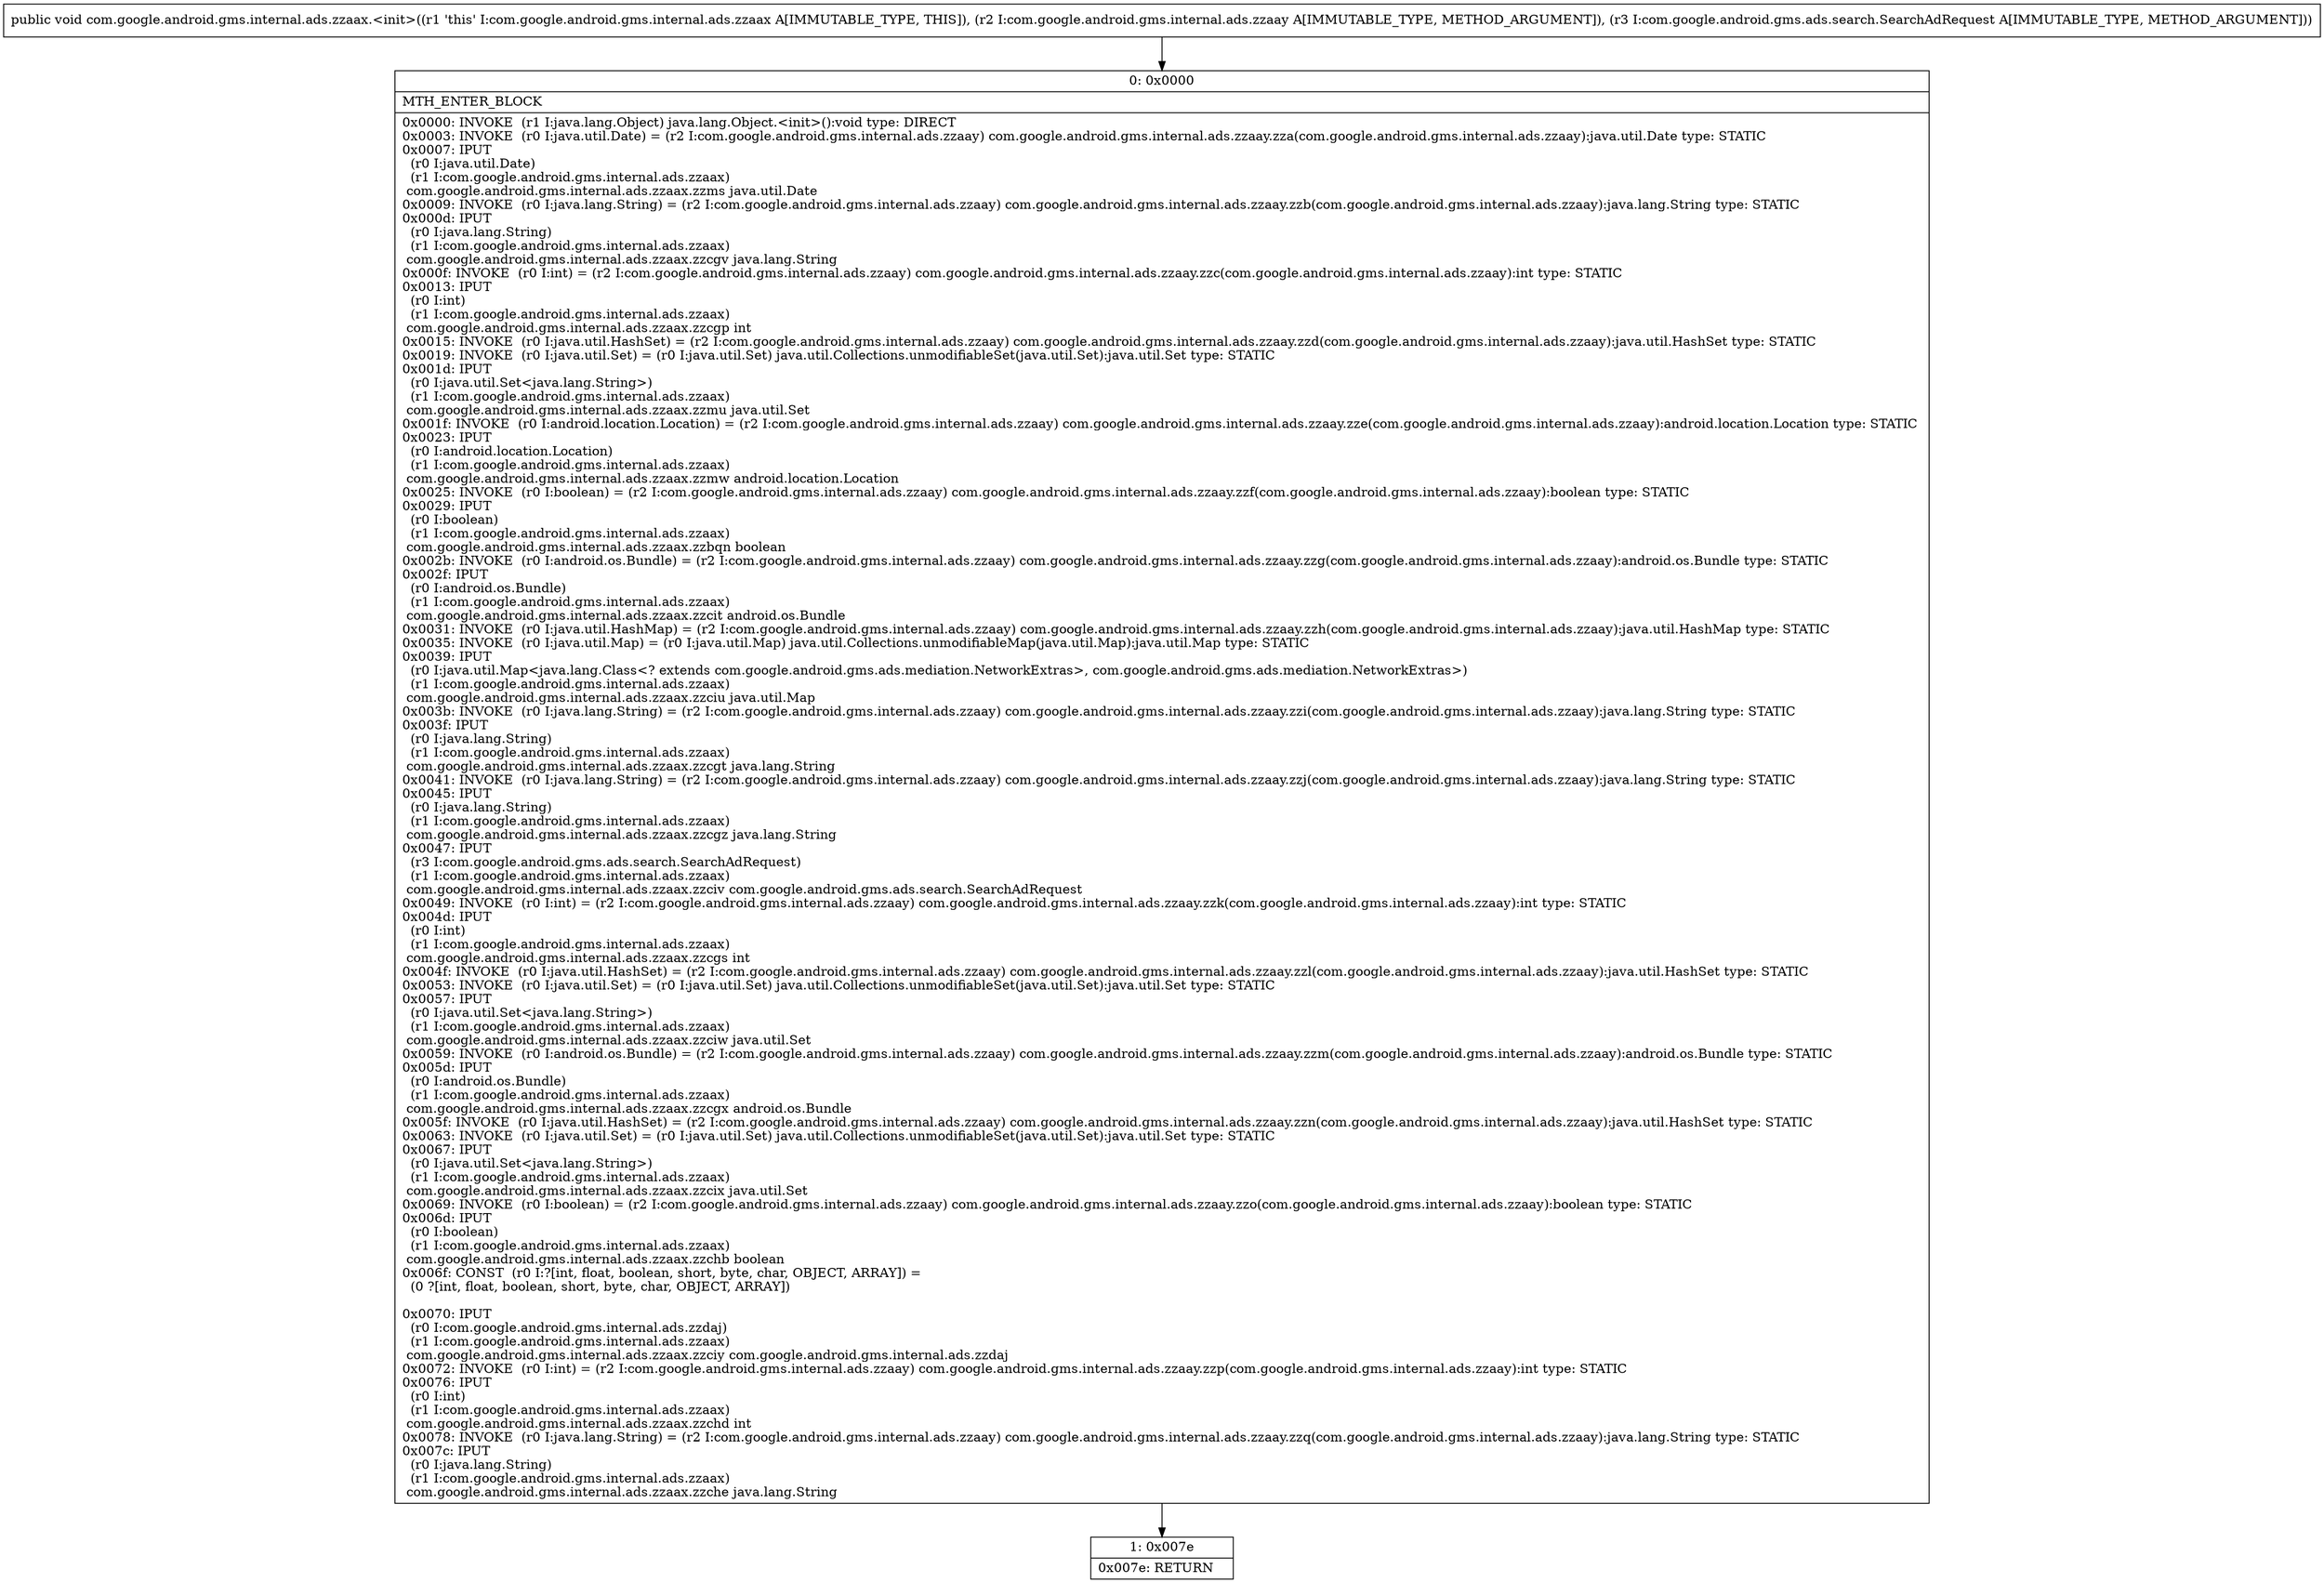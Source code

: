 digraph "CFG forcom.google.android.gms.internal.ads.zzaax.\<init\>(Lcom\/google\/android\/gms\/internal\/ads\/zzaay;Lcom\/google\/android\/gms\/ads\/search\/SearchAdRequest;)V" {
Node_0 [shape=record,label="{0\:\ 0x0000|MTH_ENTER_BLOCK\l|0x0000: INVOKE  (r1 I:java.lang.Object) java.lang.Object.\<init\>():void type: DIRECT \l0x0003: INVOKE  (r0 I:java.util.Date) = (r2 I:com.google.android.gms.internal.ads.zzaay) com.google.android.gms.internal.ads.zzaay.zza(com.google.android.gms.internal.ads.zzaay):java.util.Date type: STATIC \l0x0007: IPUT  \l  (r0 I:java.util.Date)\l  (r1 I:com.google.android.gms.internal.ads.zzaax)\l com.google.android.gms.internal.ads.zzaax.zzms java.util.Date \l0x0009: INVOKE  (r0 I:java.lang.String) = (r2 I:com.google.android.gms.internal.ads.zzaay) com.google.android.gms.internal.ads.zzaay.zzb(com.google.android.gms.internal.ads.zzaay):java.lang.String type: STATIC \l0x000d: IPUT  \l  (r0 I:java.lang.String)\l  (r1 I:com.google.android.gms.internal.ads.zzaax)\l com.google.android.gms.internal.ads.zzaax.zzcgv java.lang.String \l0x000f: INVOKE  (r0 I:int) = (r2 I:com.google.android.gms.internal.ads.zzaay) com.google.android.gms.internal.ads.zzaay.zzc(com.google.android.gms.internal.ads.zzaay):int type: STATIC \l0x0013: IPUT  \l  (r0 I:int)\l  (r1 I:com.google.android.gms.internal.ads.zzaax)\l com.google.android.gms.internal.ads.zzaax.zzcgp int \l0x0015: INVOKE  (r0 I:java.util.HashSet) = (r2 I:com.google.android.gms.internal.ads.zzaay) com.google.android.gms.internal.ads.zzaay.zzd(com.google.android.gms.internal.ads.zzaay):java.util.HashSet type: STATIC \l0x0019: INVOKE  (r0 I:java.util.Set) = (r0 I:java.util.Set) java.util.Collections.unmodifiableSet(java.util.Set):java.util.Set type: STATIC \l0x001d: IPUT  \l  (r0 I:java.util.Set\<java.lang.String\>)\l  (r1 I:com.google.android.gms.internal.ads.zzaax)\l com.google.android.gms.internal.ads.zzaax.zzmu java.util.Set \l0x001f: INVOKE  (r0 I:android.location.Location) = (r2 I:com.google.android.gms.internal.ads.zzaay) com.google.android.gms.internal.ads.zzaay.zze(com.google.android.gms.internal.ads.zzaay):android.location.Location type: STATIC \l0x0023: IPUT  \l  (r0 I:android.location.Location)\l  (r1 I:com.google.android.gms.internal.ads.zzaax)\l com.google.android.gms.internal.ads.zzaax.zzmw android.location.Location \l0x0025: INVOKE  (r0 I:boolean) = (r2 I:com.google.android.gms.internal.ads.zzaay) com.google.android.gms.internal.ads.zzaay.zzf(com.google.android.gms.internal.ads.zzaay):boolean type: STATIC \l0x0029: IPUT  \l  (r0 I:boolean)\l  (r1 I:com.google.android.gms.internal.ads.zzaax)\l com.google.android.gms.internal.ads.zzaax.zzbqn boolean \l0x002b: INVOKE  (r0 I:android.os.Bundle) = (r2 I:com.google.android.gms.internal.ads.zzaay) com.google.android.gms.internal.ads.zzaay.zzg(com.google.android.gms.internal.ads.zzaay):android.os.Bundle type: STATIC \l0x002f: IPUT  \l  (r0 I:android.os.Bundle)\l  (r1 I:com.google.android.gms.internal.ads.zzaax)\l com.google.android.gms.internal.ads.zzaax.zzcit android.os.Bundle \l0x0031: INVOKE  (r0 I:java.util.HashMap) = (r2 I:com.google.android.gms.internal.ads.zzaay) com.google.android.gms.internal.ads.zzaay.zzh(com.google.android.gms.internal.ads.zzaay):java.util.HashMap type: STATIC \l0x0035: INVOKE  (r0 I:java.util.Map) = (r0 I:java.util.Map) java.util.Collections.unmodifiableMap(java.util.Map):java.util.Map type: STATIC \l0x0039: IPUT  \l  (r0 I:java.util.Map\<java.lang.Class\<? extends com.google.android.gms.ads.mediation.NetworkExtras\>, com.google.android.gms.ads.mediation.NetworkExtras\>)\l  (r1 I:com.google.android.gms.internal.ads.zzaax)\l com.google.android.gms.internal.ads.zzaax.zzciu java.util.Map \l0x003b: INVOKE  (r0 I:java.lang.String) = (r2 I:com.google.android.gms.internal.ads.zzaay) com.google.android.gms.internal.ads.zzaay.zzi(com.google.android.gms.internal.ads.zzaay):java.lang.String type: STATIC \l0x003f: IPUT  \l  (r0 I:java.lang.String)\l  (r1 I:com.google.android.gms.internal.ads.zzaax)\l com.google.android.gms.internal.ads.zzaax.zzcgt java.lang.String \l0x0041: INVOKE  (r0 I:java.lang.String) = (r2 I:com.google.android.gms.internal.ads.zzaay) com.google.android.gms.internal.ads.zzaay.zzj(com.google.android.gms.internal.ads.zzaay):java.lang.String type: STATIC \l0x0045: IPUT  \l  (r0 I:java.lang.String)\l  (r1 I:com.google.android.gms.internal.ads.zzaax)\l com.google.android.gms.internal.ads.zzaax.zzcgz java.lang.String \l0x0047: IPUT  \l  (r3 I:com.google.android.gms.ads.search.SearchAdRequest)\l  (r1 I:com.google.android.gms.internal.ads.zzaax)\l com.google.android.gms.internal.ads.zzaax.zzciv com.google.android.gms.ads.search.SearchAdRequest \l0x0049: INVOKE  (r0 I:int) = (r2 I:com.google.android.gms.internal.ads.zzaay) com.google.android.gms.internal.ads.zzaay.zzk(com.google.android.gms.internal.ads.zzaay):int type: STATIC \l0x004d: IPUT  \l  (r0 I:int)\l  (r1 I:com.google.android.gms.internal.ads.zzaax)\l com.google.android.gms.internal.ads.zzaax.zzcgs int \l0x004f: INVOKE  (r0 I:java.util.HashSet) = (r2 I:com.google.android.gms.internal.ads.zzaay) com.google.android.gms.internal.ads.zzaay.zzl(com.google.android.gms.internal.ads.zzaay):java.util.HashSet type: STATIC \l0x0053: INVOKE  (r0 I:java.util.Set) = (r0 I:java.util.Set) java.util.Collections.unmodifiableSet(java.util.Set):java.util.Set type: STATIC \l0x0057: IPUT  \l  (r0 I:java.util.Set\<java.lang.String\>)\l  (r1 I:com.google.android.gms.internal.ads.zzaax)\l com.google.android.gms.internal.ads.zzaax.zzciw java.util.Set \l0x0059: INVOKE  (r0 I:android.os.Bundle) = (r2 I:com.google.android.gms.internal.ads.zzaay) com.google.android.gms.internal.ads.zzaay.zzm(com.google.android.gms.internal.ads.zzaay):android.os.Bundle type: STATIC \l0x005d: IPUT  \l  (r0 I:android.os.Bundle)\l  (r1 I:com.google.android.gms.internal.ads.zzaax)\l com.google.android.gms.internal.ads.zzaax.zzcgx android.os.Bundle \l0x005f: INVOKE  (r0 I:java.util.HashSet) = (r2 I:com.google.android.gms.internal.ads.zzaay) com.google.android.gms.internal.ads.zzaay.zzn(com.google.android.gms.internal.ads.zzaay):java.util.HashSet type: STATIC \l0x0063: INVOKE  (r0 I:java.util.Set) = (r0 I:java.util.Set) java.util.Collections.unmodifiableSet(java.util.Set):java.util.Set type: STATIC \l0x0067: IPUT  \l  (r0 I:java.util.Set\<java.lang.String\>)\l  (r1 I:com.google.android.gms.internal.ads.zzaax)\l com.google.android.gms.internal.ads.zzaax.zzcix java.util.Set \l0x0069: INVOKE  (r0 I:boolean) = (r2 I:com.google.android.gms.internal.ads.zzaay) com.google.android.gms.internal.ads.zzaay.zzo(com.google.android.gms.internal.ads.zzaay):boolean type: STATIC \l0x006d: IPUT  \l  (r0 I:boolean)\l  (r1 I:com.google.android.gms.internal.ads.zzaax)\l com.google.android.gms.internal.ads.zzaax.zzchb boolean \l0x006f: CONST  (r0 I:?[int, float, boolean, short, byte, char, OBJECT, ARRAY]) = \l  (0 ?[int, float, boolean, short, byte, char, OBJECT, ARRAY])\l \l0x0070: IPUT  \l  (r0 I:com.google.android.gms.internal.ads.zzdaj)\l  (r1 I:com.google.android.gms.internal.ads.zzaax)\l com.google.android.gms.internal.ads.zzaax.zzciy com.google.android.gms.internal.ads.zzdaj \l0x0072: INVOKE  (r0 I:int) = (r2 I:com.google.android.gms.internal.ads.zzaay) com.google.android.gms.internal.ads.zzaay.zzp(com.google.android.gms.internal.ads.zzaay):int type: STATIC \l0x0076: IPUT  \l  (r0 I:int)\l  (r1 I:com.google.android.gms.internal.ads.zzaax)\l com.google.android.gms.internal.ads.zzaax.zzchd int \l0x0078: INVOKE  (r0 I:java.lang.String) = (r2 I:com.google.android.gms.internal.ads.zzaay) com.google.android.gms.internal.ads.zzaay.zzq(com.google.android.gms.internal.ads.zzaay):java.lang.String type: STATIC \l0x007c: IPUT  \l  (r0 I:java.lang.String)\l  (r1 I:com.google.android.gms.internal.ads.zzaax)\l com.google.android.gms.internal.ads.zzaax.zzche java.lang.String \l}"];
Node_1 [shape=record,label="{1\:\ 0x007e|0x007e: RETURN   \l}"];
MethodNode[shape=record,label="{public void com.google.android.gms.internal.ads.zzaax.\<init\>((r1 'this' I:com.google.android.gms.internal.ads.zzaax A[IMMUTABLE_TYPE, THIS]), (r2 I:com.google.android.gms.internal.ads.zzaay A[IMMUTABLE_TYPE, METHOD_ARGUMENT]), (r3 I:com.google.android.gms.ads.search.SearchAdRequest A[IMMUTABLE_TYPE, METHOD_ARGUMENT])) }"];
MethodNode -> Node_0;
Node_0 -> Node_1;
}

